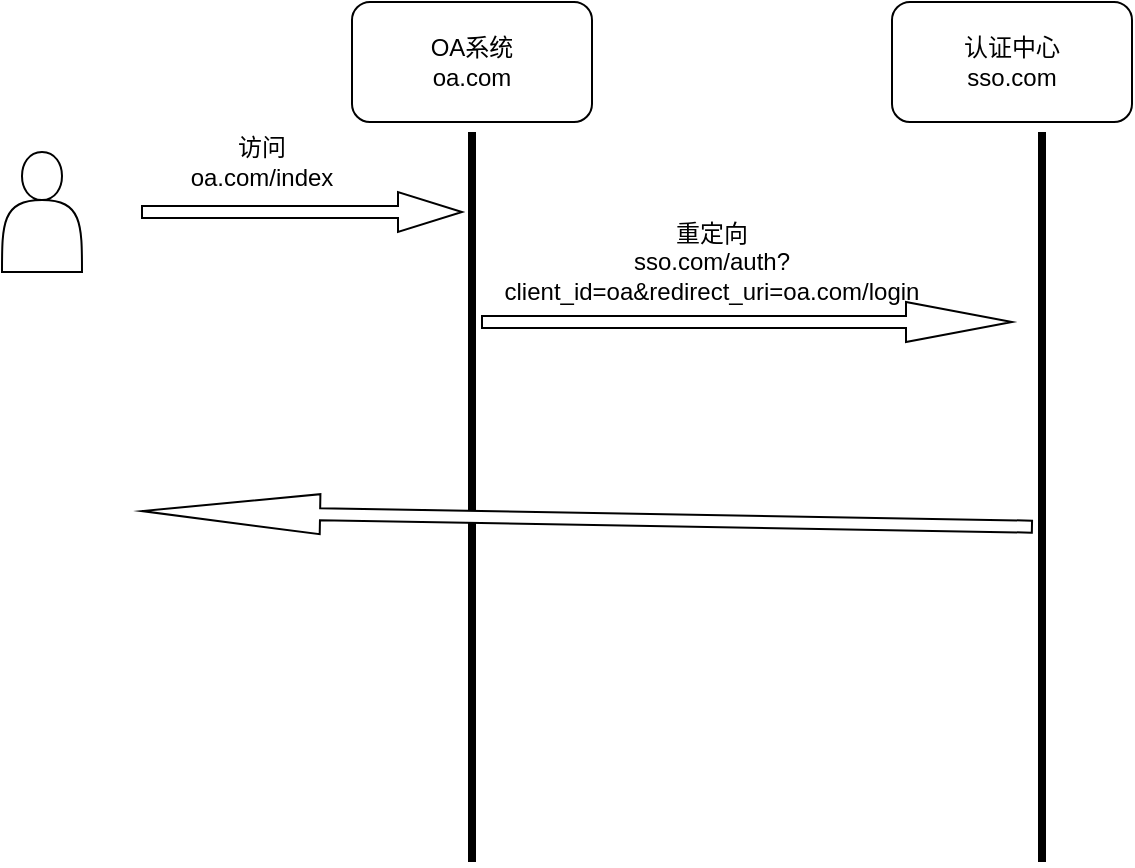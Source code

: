 <mxfile version="21.6.6" type="github">
  <diagram name="Page-1" id="thWkmkb8Xr1IMuUVKCKM">
    <mxGraphModel dx="1434" dy="790" grid="1" gridSize="10" guides="1" tooltips="1" connect="1" arrows="1" fold="1" page="1" pageScale="1" pageWidth="827" pageHeight="1169" math="0" shadow="0">
      <root>
        <mxCell id="0" />
        <mxCell id="1" parent="0" />
        <mxCell id="mu1fRLtZtuoRQNvjPA3v-1" value="OA系统&lt;br&gt;oa.com" style="rounded=1;whiteSpace=wrap;html=1;" vertex="1" parent="1">
          <mxGeometry x="310" y="270" width="120" height="60" as="geometry" />
        </mxCell>
        <mxCell id="mu1fRLtZtuoRQNvjPA3v-2" value="认证中心&lt;br&gt;sso.com" style="rounded=1;whiteSpace=wrap;html=1;" vertex="1" parent="1">
          <mxGeometry x="580" y="270" width="120" height="60" as="geometry" />
        </mxCell>
        <mxCell id="mu1fRLtZtuoRQNvjPA3v-3" value="" style="shape=actor;whiteSpace=wrap;html=1;" vertex="1" parent="1">
          <mxGeometry x="135" y="345" width="40" height="60" as="geometry" />
        </mxCell>
        <mxCell id="mu1fRLtZtuoRQNvjPA3v-4" value="" style="shape=singleArrow;whiteSpace=wrap;html=1;" vertex="1" parent="1">
          <mxGeometry x="205" y="365" width="160" height="20" as="geometry" />
        </mxCell>
        <mxCell id="mu1fRLtZtuoRQNvjPA3v-5" value="访问&lt;br&gt;oa.com/index" style="text;html=1;strokeColor=none;fillColor=none;align=center;verticalAlign=middle;whiteSpace=wrap;rounded=0;" vertex="1" parent="1">
          <mxGeometry x="205" y="335" width="120" height="30" as="geometry" />
        </mxCell>
        <mxCell id="mu1fRLtZtuoRQNvjPA3v-8" value="" style="line;strokeWidth=4;direction=south;html=1;perimeter=backbonePerimeter;points=[];outlineConnect=0;" vertex="1" parent="1">
          <mxGeometry x="365" y="335" width="10" height="365" as="geometry" />
        </mxCell>
        <mxCell id="mu1fRLtZtuoRQNvjPA3v-9" value="" style="line;strokeWidth=4;direction=south;html=1;perimeter=backbonePerimeter;points=[];outlineConnect=0;" vertex="1" parent="1">
          <mxGeometry x="650" y="335" width="10" height="365" as="geometry" />
        </mxCell>
        <mxCell id="mu1fRLtZtuoRQNvjPA3v-10" value="" style="shape=singleArrow;whiteSpace=wrap;html=1;" vertex="1" parent="1">
          <mxGeometry x="375" y="420" width="265" height="20" as="geometry" />
        </mxCell>
        <mxCell id="mu1fRLtZtuoRQNvjPA3v-11" value="重定向&lt;br&gt;sso.com/auth?client_id=oa&amp;amp;redirect_uri=oa.com/login" style="text;html=1;strokeColor=none;fillColor=none;align=center;verticalAlign=middle;whiteSpace=wrap;rounded=0;" vertex="1" parent="1">
          <mxGeometry x="430" y="385" width="120" height="30" as="geometry" />
        </mxCell>
        <mxCell id="mu1fRLtZtuoRQNvjPA3v-12" value="" style="shape=singleArrow;whiteSpace=wrap;html=1;rotation=-179;" vertex="1" parent="1">
          <mxGeometry x="205.01" y="518.43" width="445" height="20" as="geometry" />
        </mxCell>
      </root>
    </mxGraphModel>
  </diagram>
</mxfile>
